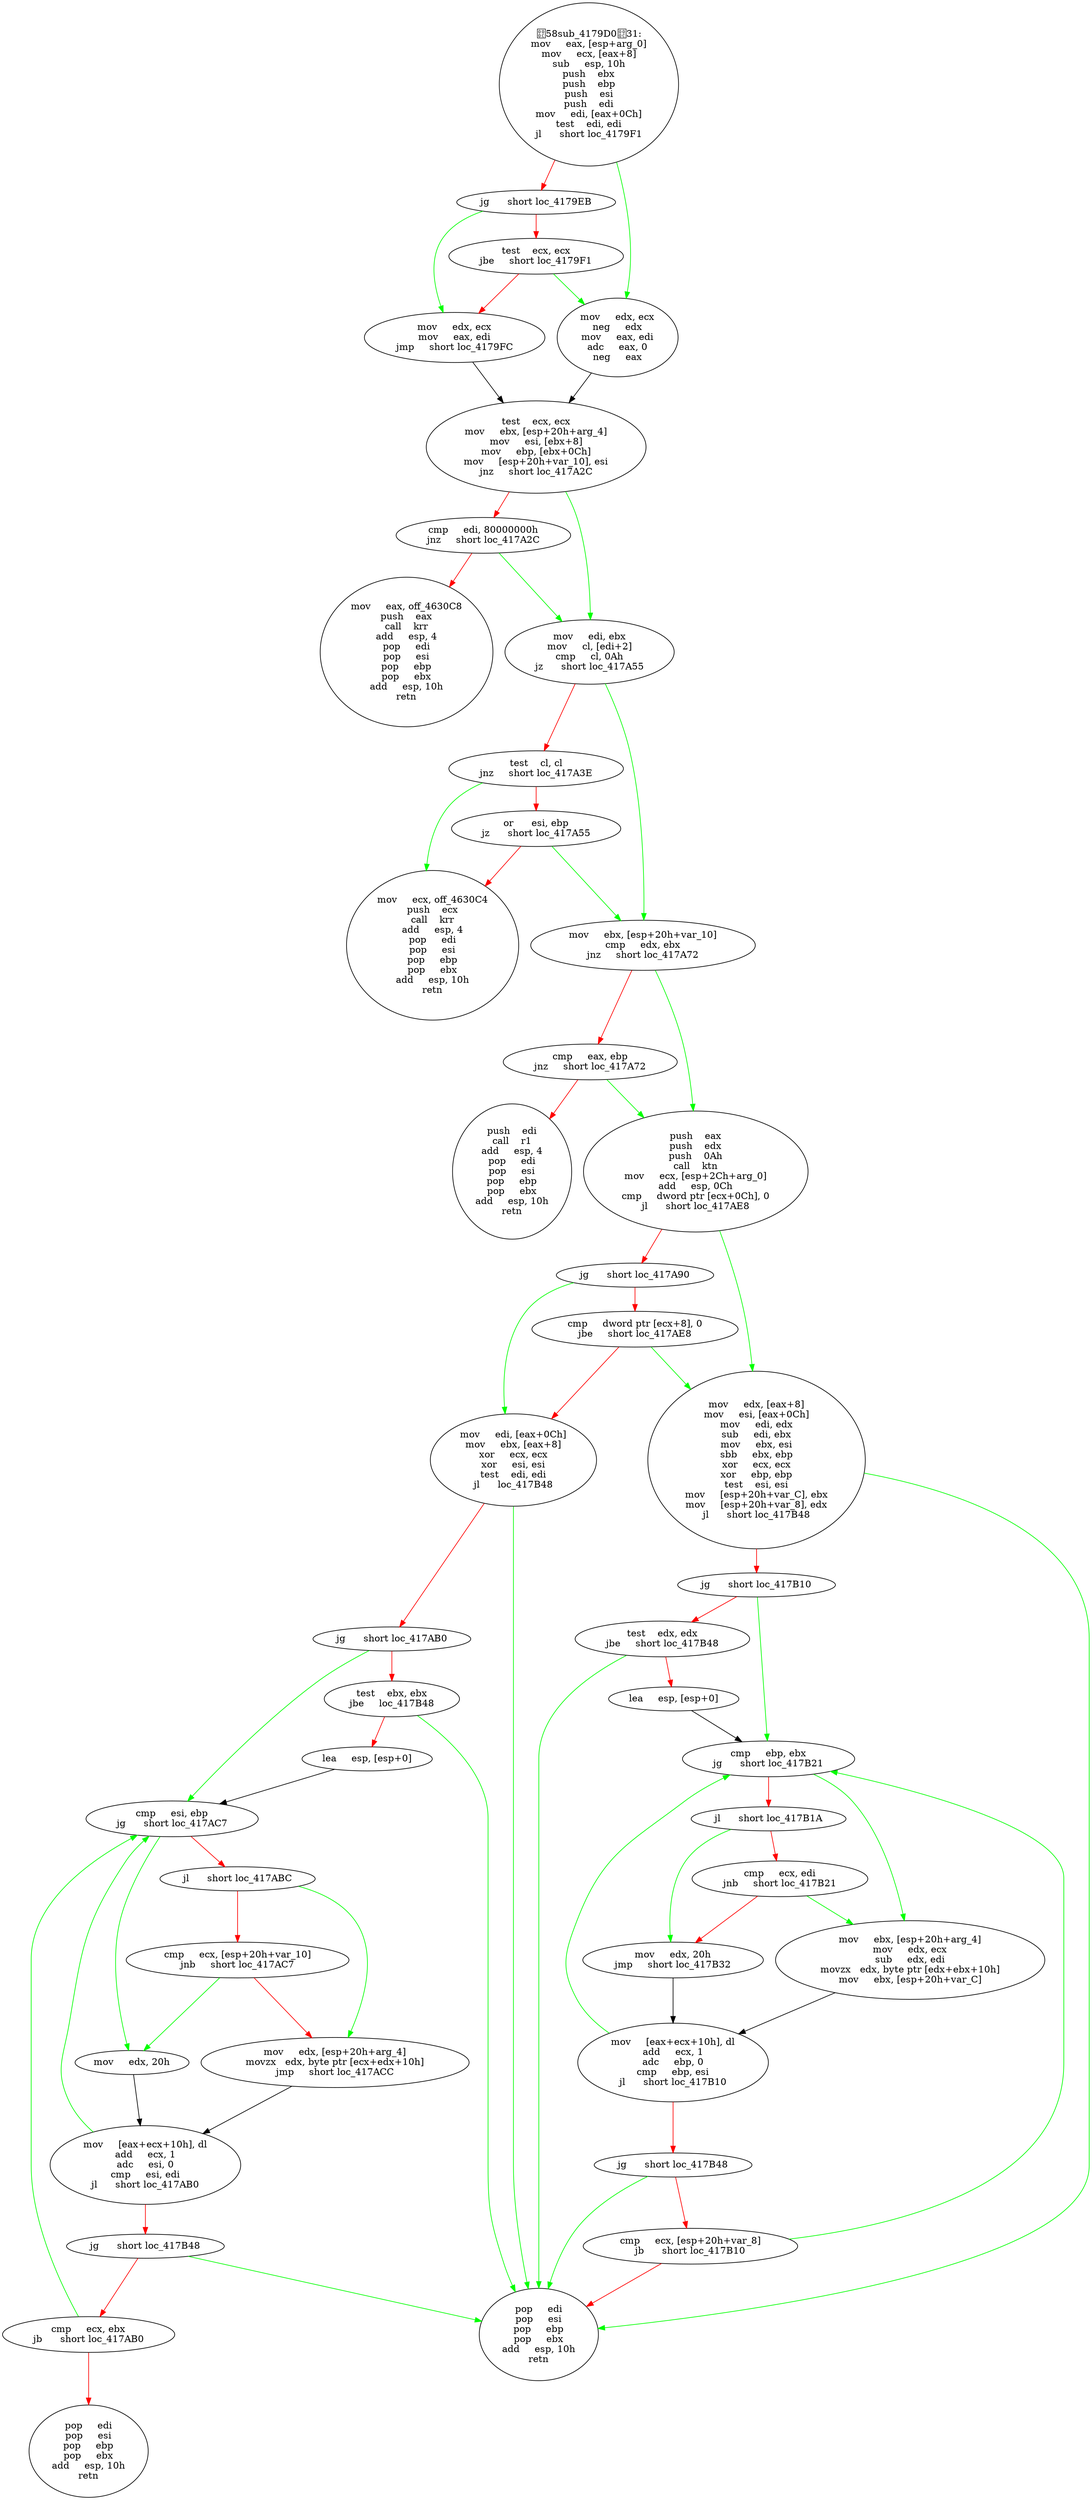 digraph G{
Node0 [label = "58sub_4179D031:
mov     eax, [esp+arg_0]
mov     ecx, [eax+8]
sub     esp, 10h
push    ebx
push    ebp
push    esi
push    edi
mov     edi, [eax+0Ch]
test    edi, edi
jl      short loc_4179F1"]
Node1 [label = "jg      short loc_4179EB"]
Node2 [label = "test    ecx, ecx
jbe     short loc_4179F1"]
Node3 [label = "mov     edx, ecx
mov     eax, edi
jmp     short loc_4179FC"]
Node4 [label = "mov     edx, ecx
neg     edx
mov     eax, edi
adc     eax, 0
neg     eax"]
Node5 [label = "test    ecx, ecx
mov     ebx, [esp+20h+arg_4]
mov     esi, [ebx+8]
mov     ebp, [ebx+0Ch]
mov     [esp+20h+var_10], esi
jnz     short loc_417A2C"]
Node6 [label = "cmp     edi, 80000000h
jnz     short loc_417A2C"]
Node7 [label = "mov     eax, off_4630C8
push    eax
call    krr
add     esp, 4
pop     edi
pop     esi
pop     ebp
pop     ebx
add     esp, 10h
retn"]
Node8 [label = "mov     edi, ebx
mov     cl, [edi+2]
cmp     cl, 0Ah
jz      short loc_417A55"]
Node9 [label = "test    cl, cl
jnz     short loc_417A3E"]
Node10 [label = "or      esi, ebp
jz      short loc_417A55"]
Node11 [label = "mov     ecx, off_4630C4
push    ecx
call    krr
add     esp, 4
pop     edi
pop     esi
pop     ebp
pop     ebx
add     esp, 10h
retn"]
Node12 [label = "mov     ebx, [esp+20h+var_10]
cmp     edx, ebx
jnz     short loc_417A72"]
Node13 [label = "cmp     eax, ebp
jnz     short loc_417A72"]
Node14 [label = "push    edi
call    r1
add     esp, 4
pop     edi
pop     esi
pop     ebp
pop     ebx
add     esp, 10h
retn"]
Node15 [label = "push    eax
push    edx
push    0Ah
call    ktn
mov     ecx, [esp+2Ch+arg_0]
add     esp, 0Ch
cmp     dword ptr [ecx+0Ch], 0
jl      short loc_417AE8"]
Node16 [label = "jg      short loc_417A90"]
Node17 [label = "cmp     dword ptr [ecx+8], 0
jbe     short loc_417AE8"]
Node18 [label = "mov     edi, [eax+0Ch]
mov     ebx, [eax+8]
xor     ecx, ecx
xor     esi, esi
test    edi, edi
jl      loc_417B48"]
Node19 [label = "jg      short loc_417AB0"]
Node20 [label = "test    ebx, ebx
jbe     loc_417B48"]
Node21 [label = "lea     esp, [esp+0]"]
Node22 [label = "cmp     esi, ebp
jg      short loc_417AC7"]
Node23 [label = "jl      short loc_417ABC"]
Node24 [label = "cmp     ecx, [esp+20h+var_10]
jnb     short loc_417AC7"]
Node25 [label = "mov     edx, [esp+20h+arg_4]
movzx   edx, byte ptr [ecx+edx+10h]
jmp     short loc_417ACC"]
Node26 [label = "mov     edx, 20h"]
Node27 [label = "mov     [eax+ecx+10h], dl
add     ecx, 1
adc     esi, 0
cmp     esi, edi
jl      short loc_417AB0"]
Node28 [label = "jg      short loc_417B48"]
Node29 [label = "cmp     ecx, ebx
jb      short loc_417AB0"]
Node30 [label = "pop     edi
pop     esi
pop     ebp
pop     ebx
add     esp, 10h
retn"]
Node31 [label = "mov     edx, [eax+8]
mov     esi, [eax+0Ch]
mov     edi, edx
sub     edi, ebx
mov     ebx, esi
sbb     ebx, ebp
xor     ecx, ecx
xor     ebp, ebp
test    esi, esi
mov     [esp+20h+var_C], ebx
mov     [esp+20h+var_8], edx
jl      short loc_417B48"]
Node32 [label = "jg      short loc_417B10"]
Node33 [label = "test    edx, edx
jbe     short loc_417B48"]
Node34 [label = "lea     esp, [esp+0]"]
Node35 [label = "cmp     ebp, ebx
jg      short loc_417B21"]
Node36 [label = "jl      short loc_417B1A"]
Node37 [label = "cmp     ecx, edi
jnb     short loc_417B21"]
Node38 [label = "mov     edx, 20h
jmp     short loc_417B32"]
Node39 [label = "mov     ebx, [esp+20h+arg_4]
mov     edx, ecx
sub     edx, edi
movzx   edx, byte ptr [edx+ebx+10h]
mov     ebx, [esp+20h+var_C]"]
Node40 [label = "mov     [eax+ecx+10h], dl
add     ecx, 1
adc     ebp, 0
cmp     ebp, esi
jl      short loc_417B10"]
Node41 [label = "jg      short loc_417B48"]
Node42 [label = "cmp     ecx, [esp+20h+var_8]
jb      short loc_417B10"]
Node43 [label = "pop     edi
pop     esi
pop     ebp
pop     ebx
add     esp, 10h
retn"]
Node0 -> Node1 [color = "red"]
Node0 -> Node4 [color = "green"]
Node1 -> Node2 [color = "red"]
Node1 -> Node3 [color = "green"]
Node2 -> Node3 [color = "red"]
Node2 -> Node4 [color = "green"]
Node3 -> Node5 [color = "black"]
Node4 -> Node5 [color = "black"]
Node5 -> Node6 [color = "red"]
Node5 -> Node8 [color = "green"]
Node6 -> Node7 [color = "red"]
Node6 -> Node8 [color = "green"]
Node8 -> Node9 [color = "red"]
Node8 -> Node12 [color = "green"]
Node9 -> Node10 [color = "red"]
Node9 -> Node11 [color = "green"]
Node10 -> Node11 [color = "red"]
Node10 -> Node12 [color = "green"]
Node12 -> Node13 [color = "red"]
Node12 -> Node15 [color = "green"]
Node13 -> Node14 [color = "red"]
Node13 -> Node15 [color = "green"]
Node15 -> Node16 [color = "red"]
Node15 -> Node31 [color = "green"]
Node16 -> Node17 [color = "red"]
Node16 -> Node18 [color = "green"]
Node17 -> Node18 [color = "red"]
Node17 -> Node31 [color = "green"]
Node18 -> Node19 [color = "red"]
Node18 -> Node43 [color = "green"]
Node19 -> Node20 [color = "red"]
Node19 -> Node22 [color = "green"]
Node20 -> Node21 [color = "red"]
Node20 -> Node43 [color = "green"]
Node21 -> Node22 [color = "black"]
Node22 -> Node23 [color = "red"]
Node22 -> Node26 [color = "green"]
Node23 -> Node24 [color = "red"]
Node23 -> Node25 [color = "green"]
Node24 -> Node25 [color = "red"]
Node24 -> Node26 [color = "green"]
Node25 -> Node27 [color = "black"]
Node26 -> Node27 [color = "black"]
Node27 -> Node22 [color = "green"]
Node27 -> Node28 [color = "red"]
Node28 -> Node29 [color = "red"]
Node28 -> Node43 [color = "green"]
Node29 -> Node22 [color = "green"]
Node29 -> Node30 [color = "red"]
Node31 -> Node32 [color = "red"]
Node31 -> Node43 [color = "green"]
Node32 -> Node33 [color = "red"]
Node32 -> Node35 [color = "green"]
Node33 -> Node34 [color = "red"]
Node33 -> Node43 [color = "green"]
Node34 -> Node35 [color = "black"]
Node35 -> Node36 [color = "red"]
Node35 -> Node39 [color = "green"]
Node36 -> Node37 [color = "red"]
Node36 -> Node38 [color = "green"]
Node37 -> Node38 [color = "red"]
Node37 -> Node39 [color = "green"]
Node38 -> Node40 [color = "black"]
Node39 -> Node40 [color = "black"]
Node40 -> Node35 [color = "green"]
Node40 -> Node41 [color = "red"]
Node41 -> Node42 [color = "red"]
Node41 -> Node43 [color = "green"]
Node42 -> Node35 [color = "green"]
Node42 -> Node43 [color = "red"]
}